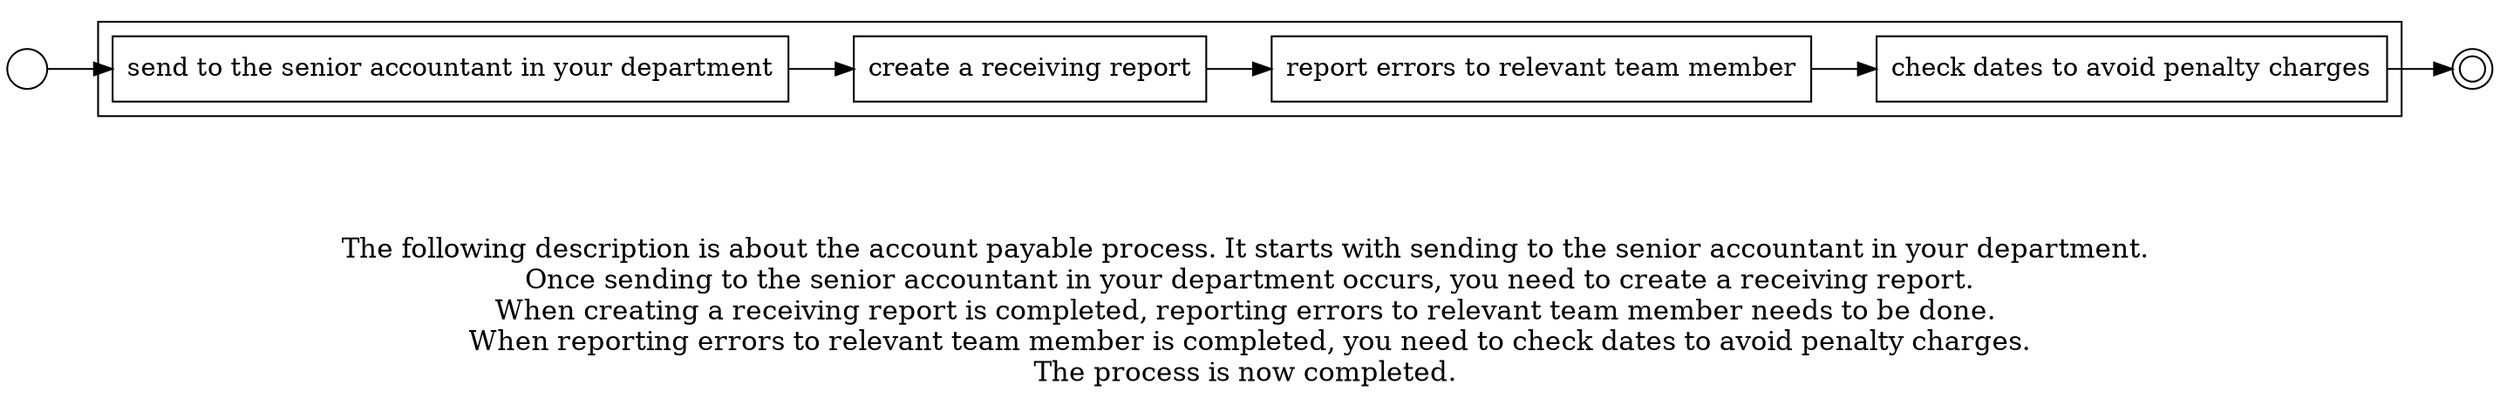 digraph account_payable_process_24 {
	graph [rankdir=LR]
	START_NODE [label="" shape=circle width=0.3]
	subgraph CLUSTER_0 {
		"send to the senior accountant in your department" [shape=box]
		"create a receiving report" [shape=box]
		"send to the senior accountant in your department" -> "create a receiving report"
		"report errors to relevant team member" [shape=box]
		"create a receiving report" -> "report errors to relevant team member"
		"check dates to avoid penalty charges" [shape=box]
		"report errors to relevant team member" -> "check dates to avoid penalty charges"
	}
	START_NODE -> "send to the senior accountant in your department"
	END_NODE [label="" shape=doublecircle width=0.2]
	"check dates to avoid penalty charges" -> END_NODE
	fontsize=15 label="\n\n
The following description is about the account payable process. It starts with sending to the senior accountant in your department. 
Once sending to the senior accountant in your department occurs, you need to create a receiving report.
When creating a receiving report is completed, reporting errors to relevant team member needs to be done. 
When reporting errors to relevant team member is completed, you need to check dates to avoid penalty charges.
The process is now completed. 
"
}
